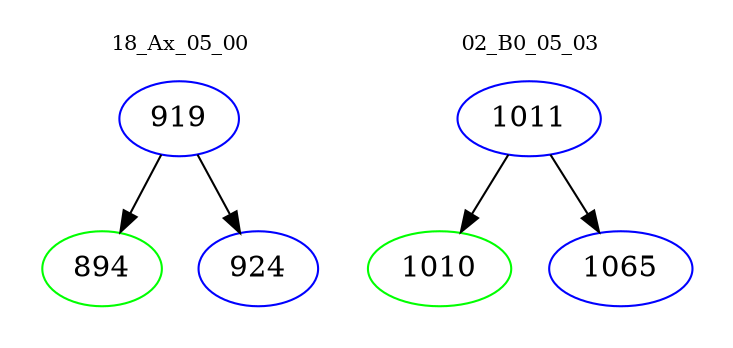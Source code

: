 digraph{
subgraph cluster_0 {
color = white
label = "18_Ax_05_00";
fontsize=10;
T0_919 [label="919", color="blue"]
T0_919 -> T0_894 [color="black"]
T0_894 [label="894", color="green"]
T0_919 -> T0_924 [color="black"]
T0_924 [label="924", color="blue"]
}
subgraph cluster_1 {
color = white
label = "02_B0_05_03";
fontsize=10;
T1_1011 [label="1011", color="blue"]
T1_1011 -> T1_1010 [color="black"]
T1_1010 [label="1010", color="green"]
T1_1011 -> T1_1065 [color="black"]
T1_1065 [label="1065", color="blue"]
}
}
